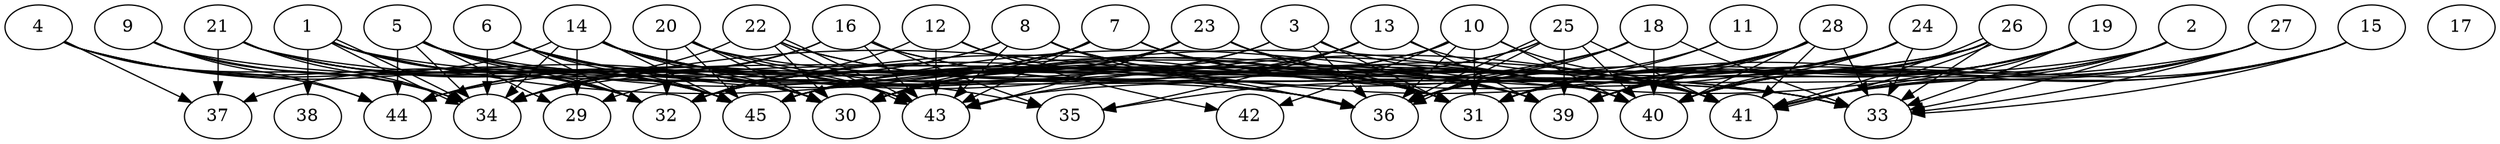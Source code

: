 // DAG automatically generated by daggen at Thu Oct  3 14:07:25 2019
// ./daggen --dot -n 45 --ccr 0.3 --fat 0.9 --regular 0.9 --density 0.6 --mindata 5242880 --maxdata 52428800 
digraph G {
  1 [size="82025813", alpha="0.18", expect_size="24607744"] 
  1 -> 30 [size ="24607744"]
  1 -> 32 [size ="24607744"]
  1 -> 34 [size ="24607744"]
  1 -> 34 [size ="24607744"]
  1 -> 38 [size ="24607744"]
  1 -> 40 [size ="24607744"]
  1 -> 41 [size ="24607744"]
  1 -> 45 [size ="24607744"]
  2 [size="96266240", alpha="0.19", expect_size="28879872"] 
  2 -> 31 [size ="28879872"]
  2 -> 33 [size ="28879872"]
  2 -> 40 [size ="28879872"]
  2 -> 41 [size ="28879872"]
  2 -> 45 [size ="28879872"]
  3 [size="78168747", alpha="0.11", expect_size="23450624"] 
  3 -> 30 [size ="23450624"]
  3 -> 31 [size ="23450624"]
  3 -> 36 [size ="23450624"]
  3 -> 41 [size ="23450624"]
  3 -> 45 [size ="23450624"]
  4 [size="117299200", alpha="0.13", expect_size="35189760"] 
  4 -> 30 [size ="35189760"]
  4 -> 32 [size ="35189760"]
  4 -> 34 [size ="35189760"]
  4 -> 37 [size ="35189760"]
  4 -> 44 [size ="35189760"]
  4 -> 45 [size ="35189760"]
  5 [size="115957760", alpha="0.10", expect_size="34787328"] 
  5 -> 29 [size ="34787328"]
  5 -> 30 [size ="34787328"]
  5 -> 31 [size ="34787328"]
  5 -> 32 [size ="34787328"]
  5 -> 33 [size ="34787328"]
  5 -> 34 [size ="34787328"]
  5 -> 35 [size ="34787328"]
  5 -> 44 [size ="34787328"]
  5 -> 45 [size ="34787328"]
  6 [size="44813653", alpha="0.01", expect_size="13444096"] 
  6 -> 30 [size ="13444096"]
  6 -> 31 [size ="13444096"]
  6 -> 32 [size ="13444096"]
  6 -> 34 [size ="13444096"]
  6 -> 36 [size ="13444096"]
  6 -> 43 [size ="13444096"]
  6 -> 45 [size ="13444096"]
  7 [size="60276053", alpha="0.11", expect_size="18082816"] 
  7 -> 29 [size ="18082816"]
  7 -> 30 [size ="18082816"]
  7 -> 31 [size ="18082816"]
  7 -> 32 [size ="18082816"]
  7 -> 33 [size ="18082816"]
  7 -> 34 [size ="18082816"]
  7 -> 39 [size ="18082816"]
  7 -> 40 [size ="18082816"]
  7 -> 43 [size ="18082816"]
  8 [size="109574827", alpha="0.18", expect_size="32872448"] 
  8 -> 33 [size ="32872448"]
  8 -> 34 [size ="32872448"]
  8 -> 36 [size ="32872448"]
  8 -> 40 [size ="32872448"]
  8 -> 43 [size ="32872448"]
  8 -> 44 [size ="32872448"]
  9 [size="28484267", alpha="0.04", expect_size="8545280"] 
  9 -> 34 [size ="8545280"]
  9 -> 39 [size ="8545280"]
  9 -> 44 [size ="8545280"]
  9 -> 45 [size ="8545280"]
  10 [size="70386347", alpha="0.08", expect_size="21115904"] 
  10 -> 30 [size ="21115904"]
  10 -> 31 [size ="21115904"]
  10 -> 36 [size ="21115904"]
  10 -> 40 [size ="21115904"]
  10 -> 41 [size ="21115904"]
  10 -> 42 [size ="21115904"]
  10 -> 45 [size ="21115904"]
  11 [size="41710933", alpha="0.07", expect_size="12513280"] 
  11 -> 31 [size ="12513280"]
  11 -> 36 [size ="12513280"]
  12 [size="24350720", alpha="0.00", expect_size="7305216"] 
  12 -> 31 [size ="7305216"]
  12 -> 32 [size ="7305216"]
  12 -> 42 [size ="7305216"]
  12 -> 43 [size ="7305216"]
  13 [size="20217173", alpha="0.09", expect_size="6065152"] 
  13 -> 35 [size ="6065152"]
  13 -> 39 [size ="6065152"]
  13 -> 41 [size ="6065152"]
  13 -> 43 [size ="6065152"]
  13 -> 45 [size ="6065152"]
  14 [size="104905387", alpha="0.09", expect_size="31471616"] 
  14 -> 29 [size ="31471616"]
  14 -> 30 [size ="31471616"]
  14 -> 34 [size ="31471616"]
  14 -> 36 [size ="31471616"]
  14 -> 37 [size ="31471616"]
  14 -> 40 [size ="31471616"]
  14 -> 41 [size ="31471616"]
  14 -> 43 [size ="31471616"]
  14 -> 45 [size ="31471616"]
  15 [size="53599573", alpha="0.15", expect_size="16079872"] 
  15 -> 31 [size ="16079872"]
  15 -> 33 [size ="16079872"]
  15 -> 40 [size ="16079872"]
  15 -> 41 [size ="16079872"]
  16 [size="134021120", alpha="0.14", expect_size="40206336"] 
  16 -> 34 [size ="40206336"]
  16 -> 35 [size ="40206336"]
  16 -> 40 [size ="40206336"]
  16 -> 41 [size ="40206336"]
  16 -> 43 [size ="40206336"]
  16 -> 44 [size ="40206336"]
  17 [size="143964160", alpha="0.15", expect_size="43189248"] 
  18 [size="73581227", alpha="0.19", expect_size="22074368"] 
  18 -> 30 [size ="22074368"]
  18 -> 33 [size ="22074368"]
  18 -> 35 [size ="22074368"]
  18 -> 36 [size ="22074368"]
  18 -> 40 [size ="22074368"]
  19 [size="58094933", alpha="0.15", expect_size="17428480"] 
  19 -> 31 [size ="17428480"]
  19 -> 33 [size ="17428480"]
  19 -> 36 [size ="17428480"]
  19 -> 39 [size ="17428480"]
  19 -> 40 [size ="17428480"]
  19 -> 41 [size ="17428480"]
  19 -> 45 [size ="17428480"]
  20 [size="87654400", alpha="0.10", expect_size="26296320"] 
  20 -> 30 [size ="26296320"]
  20 -> 32 [size ="26296320"]
  20 -> 33 [size ="26296320"]
  20 -> 36 [size ="26296320"]
  20 -> 43 [size ="26296320"]
  20 -> 45 [size ="26296320"]
  21 [size="150128640", alpha="0.14", expect_size="45038592"] 
  21 -> 30 [size ="45038592"]
  21 -> 32 [size ="45038592"]
  21 -> 34 [size ="45038592"]
  21 -> 36 [size ="45038592"]
  21 -> 37 [size ="45038592"]
  21 -> 43 [size ="45038592"]
  21 -> 45 [size ="45038592"]
  22 [size="46530560", alpha="0.07", expect_size="13959168"] 
  22 -> 30 [size ="13959168"]
  22 -> 31 [size ="13959168"]
  22 -> 34 [size ="13959168"]
  22 -> 39 [size ="13959168"]
  22 -> 43 [size ="13959168"]
  22 -> 43 [size ="13959168"]
  23 [size="49626453", alpha="0.09", expect_size="14887936"] 
  23 -> 30 [size ="14887936"]
  23 -> 31 [size ="14887936"]
  23 -> 32 [size ="14887936"]
  23 -> 40 [size ="14887936"]
  23 -> 41 [size ="14887936"]
  23 -> 43 [size ="14887936"]
  23 -> 45 [size ="14887936"]
  24 [size="121241600", alpha="0.03", expect_size="36372480"] 
  24 -> 30 [size ="36372480"]
  24 -> 31 [size ="36372480"]
  24 -> 33 [size ="36372480"]
  24 -> 36 [size ="36372480"]
  24 -> 39 [size ="36372480"]
  24 -> 40 [size ="36372480"]
  25 [size="32573440", alpha="0.10", expect_size="9772032"] 
  25 -> 30 [size ="9772032"]
  25 -> 32 [size ="9772032"]
  25 -> 36 [size ="9772032"]
  25 -> 36 [size ="9772032"]
  25 -> 39 [size ="9772032"]
  25 -> 40 [size ="9772032"]
  25 -> 41 [size ="9772032"]
  26 [size="152913920", alpha="0.20", expect_size="45874176"] 
  26 -> 31 [size ="45874176"]
  26 -> 33 [size ="45874176"]
  26 -> 34 [size ="45874176"]
  26 -> 39 [size ="45874176"]
  26 -> 40 [size ="45874176"]
  26 -> 41 [size ="45874176"]
  26 -> 41 [size ="45874176"]
  26 -> 44 [size ="45874176"]
  27 [size="105226240", alpha="0.15", expect_size="31567872"] 
  27 -> 33 [size ="31567872"]
  27 -> 39 [size ="31567872"]
  27 -> 40 [size ="31567872"]
  27 -> 41 [size ="31567872"]
  27 -> 43 [size ="31567872"]
  28 [size="64716800", alpha="0.03", expect_size="19415040"] 
  28 -> 31 [size ="19415040"]
  28 -> 32 [size ="19415040"]
  28 -> 33 [size ="19415040"]
  28 -> 34 [size ="19415040"]
  28 -> 36 [size ="19415040"]
  28 -> 39 [size ="19415040"]
  28 -> 40 [size ="19415040"]
  28 -> 41 [size ="19415040"]
  29 [size="55343787", alpha="0.11", expect_size="16603136"] 
  30 [size="169799680", alpha="0.07", expect_size="50939904"] 
  31 [size="91528533", alpha="0.05", expect_size="27458560"] 
  32 [size="42369707", alpha="0.05", expect_size="12710912"] 
  33 [size="101109760", alpha="0.04", expect_size="30332928"] 
  34 [size="171161600", alpha="0.15", expect_size="51348480"] 
  35 [size="37778773", alpha="0.11", expect_size="11333632"] 
  36 [size="114018987", alpha="0.01", expect_size="34205696"] 
  37 [size="112643413", alpha="0.07", expect_size="33793024"] 
  38 [size="76451840", alpha="0.01", expect_size="22935552"] 
  39 [size="97553067", alpha="0.19", expect_size="29265920"] 
  40 [size="29661867", alpha="0.07", expect_size="8898560"] 
  41 [size="82978133", alpha="0.11", expect_size="24893440"] 
  42 [size="124453547", alpha="0.19", expect_size="37336064"] 
  43 [size="160959147", alpha="0.12", expect_size="48287744"] 
  44 [size="37959680", alpha="0.17", expect_size="11387904"] 
  45 [size="157457067", alpha="0.04", expect_size="47237120"] 
}
